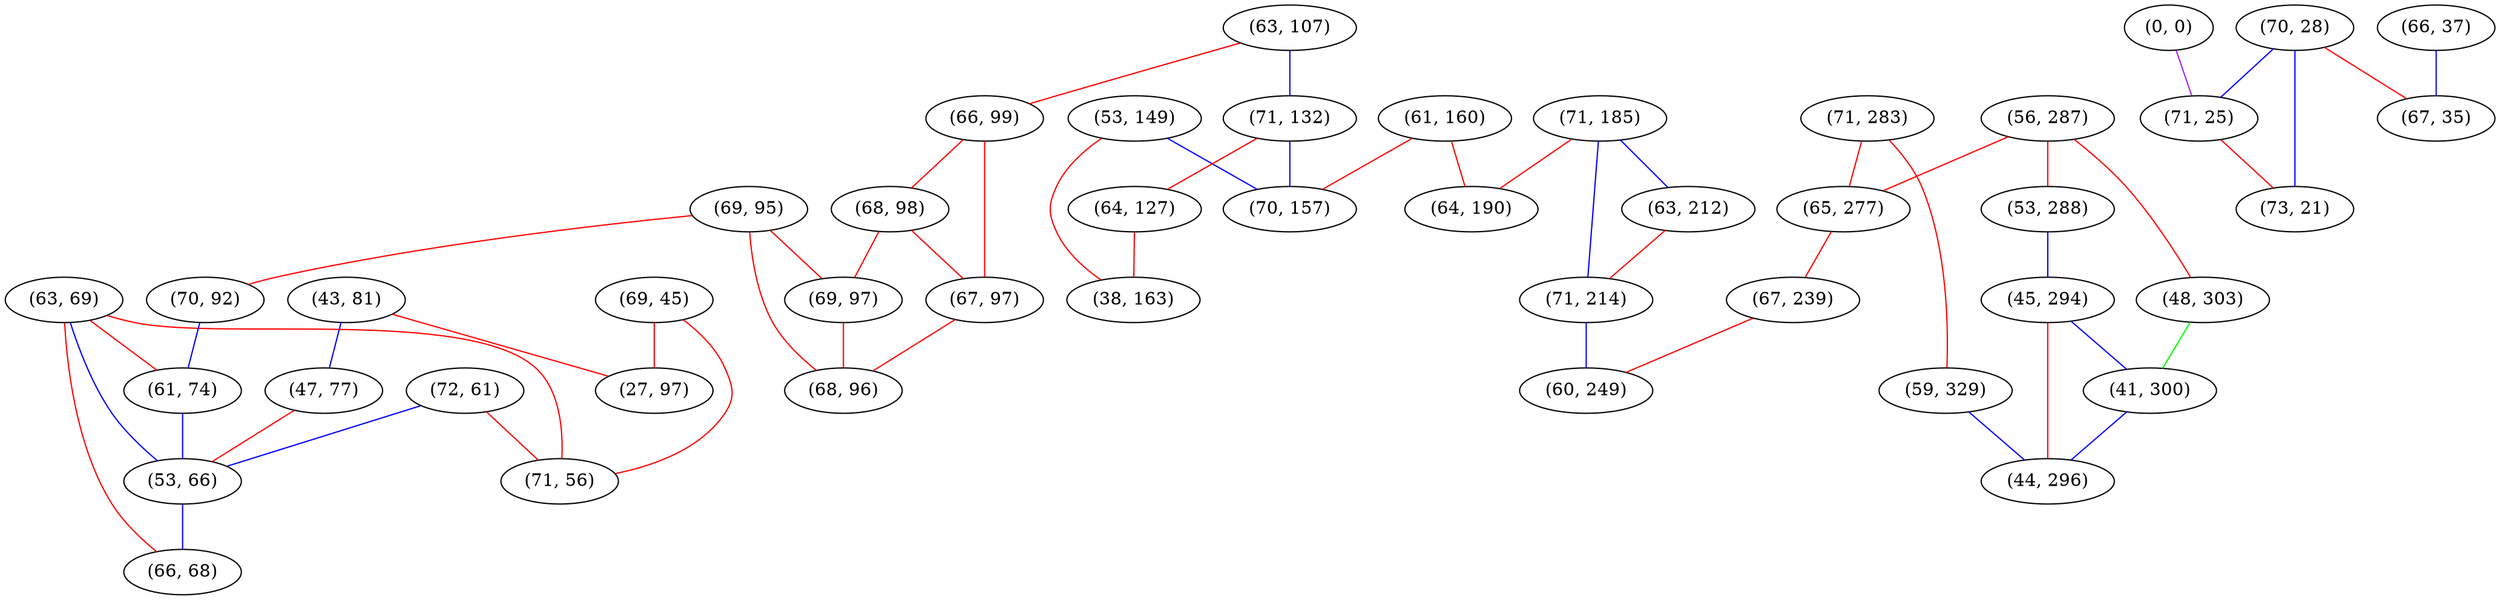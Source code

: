 graph "" {
"(69, 95)";
"(63, 107)";
"(71, 283)";
"(63, 69)";
"(0, 0)";
"(72, 61)";
"(53, 149)";
"(70, 28)";
"(69, 45)";
"(71, 185)";
"(71, 132)";
"(66, 99)";
"(70, 92)";
"(68, 98)";
"(66, 37)";
"(59, 329)";
"(56, 287)";
"(65, 277)";
"(43, 81)";
"(67, 35)";
"(53, 288)";
"(71, 56)";
"(67, 97)";
"(61, 74)";
"(61, 160)";
"(71, 25)";
"(45, 294)";
"(47, 77)";
"(64, 127)";
"(69, 97)";
"(63, 212)";
"(71, 214)";
"(67, 239)";
"(27, 97)";
"(70, 157)";
"(73, 21)";
"(53, 66)";
"(38, 163)";
"(48, 303)";
"(64, 190)";
"(68, 96)";
"(60, 249)";
"(66, 68)";
"(41, 300)";
"(44, 296)";
"(69, 95)" -- "(70, 92)"  [color=red, key=0, weight=1];
"(69, 95)" -- "(69, 97)"  [color=red, key=0, weight=1];
"(69, 95)" -- "(68, 96)"  [color=red, key=0, weight=1];
"(63, 107)" -- "(71, 132)"  [color=blue, key=0, weight=3];
"(63, 107)" -- "(66, 99)"  [color=red, key=0, weight=1];
"(71, 283)" -- "(65, 277)"  [color=red, key=0, weight=1];
"(71, 283)" -- "(59, 329)"  [color=red, key=0, weight=1];
"(63, 69)" -- "(61, 74)"  [color=red, key=0, weight=1];
"(63, 69)" -- "(53, 66)"  [color=blue, key=0, weight=3];
"(63, 69)" -- "(71, 56)"  [color=red, key=0, weight=1];
"(63, 69)" -- "(66, 68)"  [color=red, key=0, weight=1];
"(0, 0)" -- "(71, 25)"  [color=purple, key=0, weight=4];
"(72, 61)" -- "(53, 66)"  [color=blue, key=0, weight=3];
"(72, 61)" -- "(71, 56)"  [color=red, key=0, weight=1];
"(53, 149)" -- "(38, 163)"  [color=red, key=0, weight=1];
"(53, 149)" -- "(70, 157)"  [color=blue, key=0, weight=3];
"(70, 28)" -- "(73, 21)"  [color=blue, key=0, weight=3];
"(70, 28)" -- "(67, 35)"  [color=red, key=0, weight=1];
"(70, 28)" -- "(71, 25)"  [color=blue, key=0, weight=3];
"(69, 45)" -- "(27, 97)"  [color=red, key=0, weight=1];
"(69, 45)" -- "(71, 56)"  [color=red, key=0, weight=1];
"(71, 185)" -- "(63, 212)"  [color=blue, key=0, weight=3];
"(71, 185)" -- "(64, 190)"  [color=red, key=0, weight=1];
"(71, 185)" -- "(71, 214)"  [color=blue, key=0, weight=3];
"(71, 132)" -- "(70, 157)"  [color=blue, key=0, weight=3];
"(71, 132)" -- "(64, 127)"  [color=red, key=0, weight=1];
"(66, 99)" -- "(67, 97)"  [color=red, key=0, weight=1];
"(66, 99)" -- "(68, 98)"  [color=red, key=0, weight=1];
"(70, 92)" -- "(61, 74)"  [color=blue, key=0, weight=3];
"(68, 98)" -- "(69, 97)"  [color=red, key=0, weight=1];
"(68, 98)" -- "(67, 97)"  [color=red, key=0, weight=1];
"(66, 37)" -- "(67, 35)"  [color=blue, key=0, weight=3];
"(59, 329)" -- "(44, 296)"  [color=blue, key=0, weight=3];
"(56, 287)" -- "(65, 277)"  [color=red, key=0, weight=1];
"(56, 287)" -- "(53, 288)"  [color=red, key=0, weight=1];
"(56, 287)" -- "(48, 303)"  [color=red, key=0, weight=1];
"(65, 277)" -- "(67, 239)"  [color=red, key=0, weight=1];
"(43, 81)" -- "(27, 97)"  [color=red, key=0, weight=1];
"(43, 81)" -- "(47, 77)"  [color=blue, key=0, weight=3];
"(53, 288)" -- "(45, 294)"  [color=blue, key=0, weight=3];
"(67, 97)" -- "(68, 96)"  [color=red, key=0, weight=1];
"(61, 74)" -- "(53, 66)"  [color=blue, key=0, weight=3];
"(61, 160)" -- "(64, 190)"  [color=red, key=0, weight=1];
"(61, 160)" -- "(70, 157)"  [color=red, key=0, weight=1];
"(71, 25)" -- "(73, 21)"  [color=red, key=0, weight=1];
"(45, 294)" -- "(41, 300)"  [color=blue, key=0, weight=3];
"(45, 294)" -- "(44, 296)"  [color=red, key=0, weight=1];
"(47, 77)" -- "(53, 66)"  [color=red, key=0, weight=1];
"(64, 127)" -- "(38, 163)"  [color=red, key=0, weight=1];
"(69, 97)" -- "(68, 96)"  [color=red, key=0, weight=1];
"(63, 212)" -- "(71, 214)"  [color=red, key=0, weight=1];
"(71, 214)" -- "(60, 249)"  [color=blue, key=0, weight=3];
"(67, 239)" -- "(60, 249)"  [color=red, key=0, weight=1];
"(53, 66)" -- "(66, 68)"  [color=blue, key=0, weight=3];
"(48, 303)" -- "(41, 300)"  [color=green, key=0, weight=2];
"(41, 300)" -- "(44, 296)"  [color=blue, key=0, weight=3];
}
